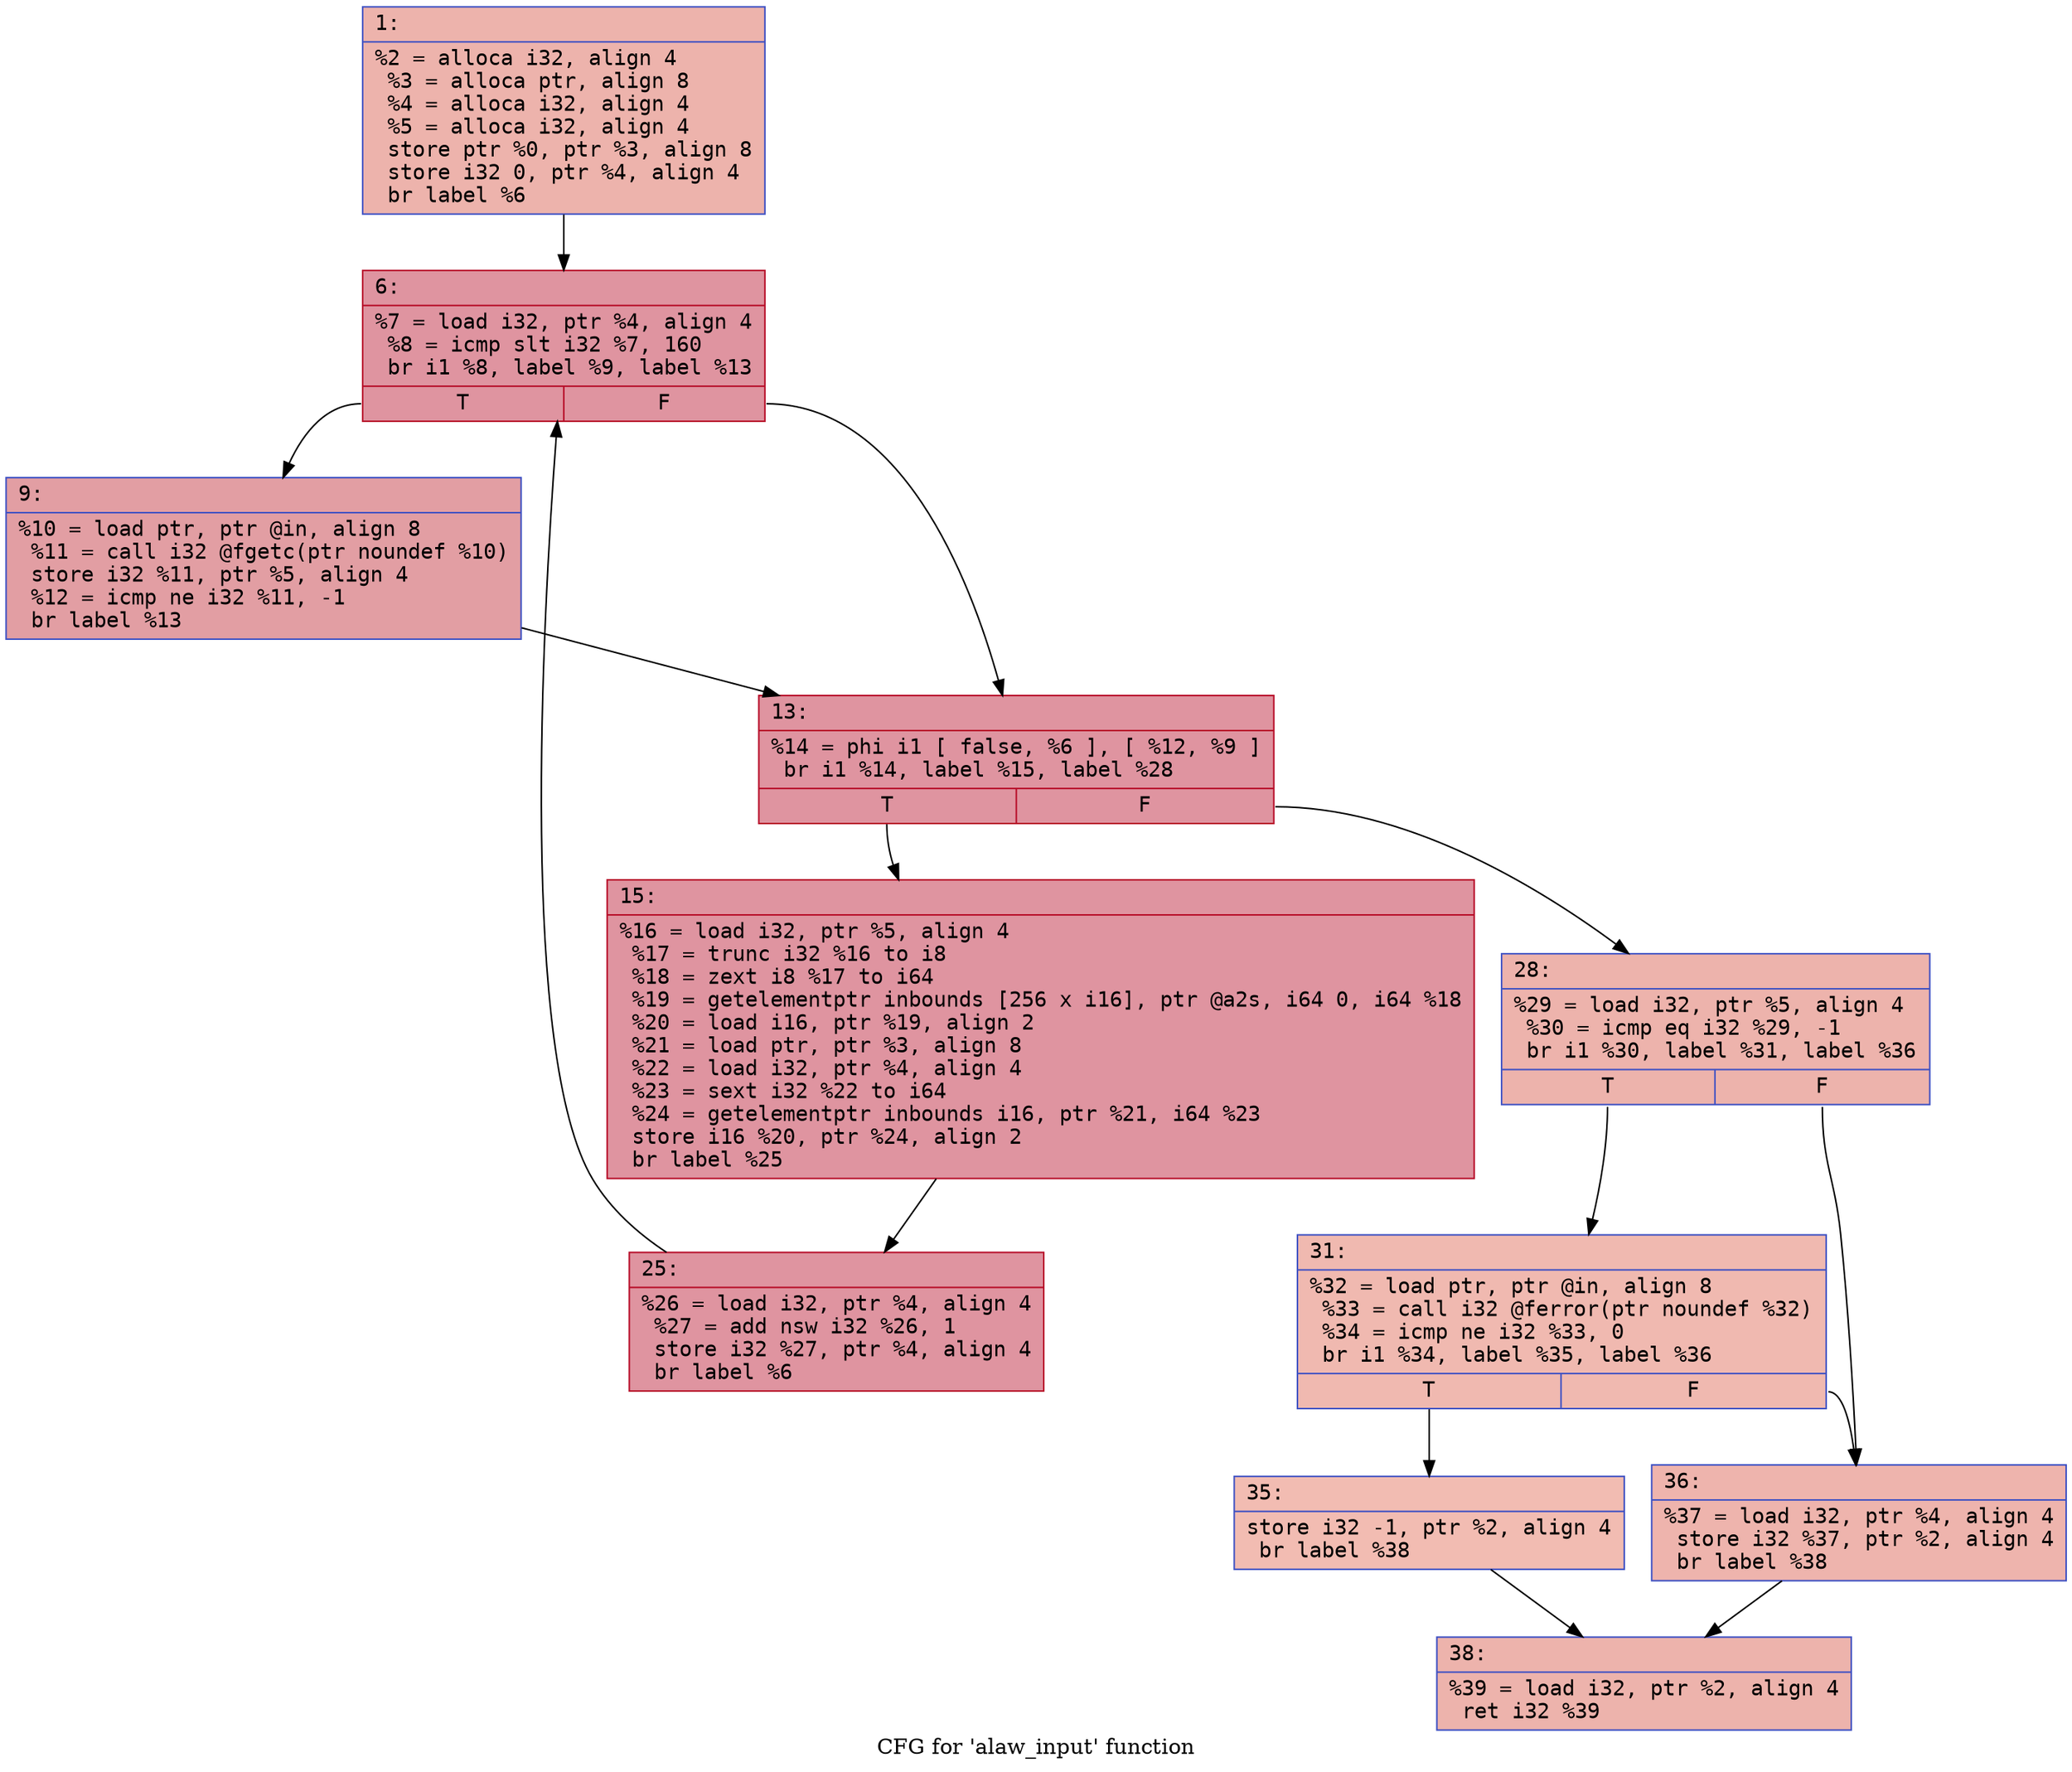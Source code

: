 digraph "CFG for 'alaw_input' function" {
	label="CFG for 'alaw_input' function";

	Node0x6000007b5ef0 [shape=record,color="#3d50c3ff", style=filled, fillcolor="#d6524470" fontname="Courier",label="{1:\l|  %2 = alloca i32, align 4\l  %3 = alloca ptr, align 8\l  %4 = alloca i32, align 4\l  %5 = alloca i32, align 4\l  store ptr %0, ptr %3, align 8\l  store i32 0, ptr %4, align 4\l  br label %6\l}"];
	Node0x6000007b5ef0 -> Node0x6000007b5f40[tooltip="1 -> 6\nProbability 100.00%" ];
	Node0x6000007b5f40 [shape=record,color="#b70d28ff", style=filled, fillcolor="#b70d2870" fontname="Courier",label="{6:\l|  %7 = load i32, ptr %4, align 4\l  %8 = icmp slt i32 %7, 160\l  br i1 %8, label %9, label %13\l|{<s0>T|<s1>F}}"];
	Node0x6000007b5f40:s0 -> Node0x6000007b5f90[tooltip="6 -> 9\nProbability 50.00%" ];
	Node0x6000007b5f40:s1 -> Node0x6000007b5fe0[tooltip="6 -> 13\nProbability 50.00%" ];
	Node0x6000007b5f90 [shape=record,color="#3d50c3ff", style=filled, fillcolor="#be242e70" fontname="Courier",label="{9:\l|  %10 = load ptr, ptr @in, align 8\l  %11 = call i32 @fgetc(ptr noundef %10)\l  store i32 %11, ptr %5, align 4\l  %12 = icmp ne i32 %11, -1\l  br label %13\l}"];
	Node0x6000007b5f90 -> Node0x6000007b5fe0[tooltip="9 -> 13\nProbability 100.00%" ];
	Node0x6000007b5fe0 [shape=record,color="#b70d28ff", style=filled, fillcolor="#b70d2870" fontname="Courier",label="{13:\l|  %14 = phi i1 [ false, %6 ], [ %12, %9 ]\l  br i1 %14, label %15, label %28\l|{<s0>T|<s1>F}}"];
	Node0x6000007b5fe0:s0 -> Node0x6000007b6030[tooltip="13 -> 15\nProbability 96.88%" ];
	Node0x6000007b5fe0:s1 -> Node0x6000007b60d0[tooltip="13 -> 28\nProbability 3.12%" ];
	Node0x6000007b6030 [shape=record,color="#b70d28ff", style=filled, fillcolor="#b70d2870" fontname="Courier",label="{15:\l|  %16 = load i32, ptr %5, align 4\l  %17 = trunc i32 %16 to i8\l  %18 = zext i8 %17 to i64\l  %19 = getelementptr inbounds [256 x i16], ptr @a2s, i64 0, i64 %18\l  %20 = load i16, ptr %19, align 2\l  %21 = load ptr, ptr %3, align 8\l  %22 = load i32, ptr %4, align 4\l  %23 = sext i32 %22 to i64\l  %24 = getelementptr inbounds i16, ptr %21, i64 %23\l  store i16 %20, ptr %24, align 2\l  br label %25\l}"];
	Node0x6000007b6030 -> Node0x6000007b6080[tooltip="15 -> 25\nProbability 100.00%" ];
	Node0x6000007b6080 [shape=record,color="#b70d28ff", style=filled, fillcolor="#b70d2870" fontname="Courier",label="{25:\l|  %26 = load i32, ptr %4, align 4\l  %27 = add nsw i32 %26, 1\l  store i32 %27, ptr %4, align 4\l  br label %6\l}"];
	Node0x6000007b6080 -> Node0x6000007b5f40[tooltip="25 -> 6\nProbability 100.00%" ];
	Node0x6000007b60d0 [shape=record,color="#3d50c3ff", style=filled, fillcolor="#d6524470" fontname="Courier",label="{28:\l|  %29 = load i32, ptr %5, align 4\l  %30 = icmp eq i32 %29, -1\l  br i1 %30, label %31, label %36\l|{<s0>T|<s1>F}}"];
	Node0x6000007b60d0:s0 -> Node0x6000007b6120[tooltip="28 -> 31\nProbability 37.50%" ];
	Node0x6000007b60d0:s1 -> Node0x6000007b61c0[tooltip="28 -> 36\nProbability 62.50%" ];
	Node0x6000007b6120 [shape=record,color="#3d50c3ff", style=filled, fillcolor="#de614d70" fontname="Courier",label="{31:\l|  %32 = load ptr, ptr @in, align 8\l  %33 = call i32 @ferror(ptr noundef %32)\l  %34 = icmp ne i32 %33, 0\l  br i1 %34, label %35, label %36\l|{<s0>T|<s1>F}}"];
	Node0x6000007b6120:s0 -> Node0x6000007b6170[tooltip="31 -> 35\nProbability 62.50%" ];
	Node0x6000007b6120:s1 -> Node0x6000007b61c0[tooltip="31 -> 36\nProbability 37.50%" ];
	Node0x6000007b6170 [shape=record,color="#3d50c3ff", style=filled, fillcolor="#e1675170" fontname="Courier",label="{35:\l|  store i32 -1, ptr %2, align 4\l  br label %38\l}"];
	Node0x6000007b6170 -> Node0x6000007b6210[tooltip="35 -> 38\nProbability 100.00%" ];
	Node0x6000007b61c0 [shape=record,color="#3d50c3ff", style=filled, fillcolor="#d8564670" fontname="Courier",label="{36:\l|  %37 = load i32, ptr %4, align 4\l  store i32 %37, ptr %2, align 4\l  br label %38\l}"];
	Node0x6000007b61c0 -> Node0x6000007b6210[tooltip="36 -> 38\nProbability 100.00%" ];
	Node0x6000007b6210 [shape=record,color="#3d50c3ff", style=filled, fillcolor="#d6524470" fontname="Courier",label="{38:\l|  %39 = load i32, ptr %2, align 4\l  ret i32 %39\l}"];
}
